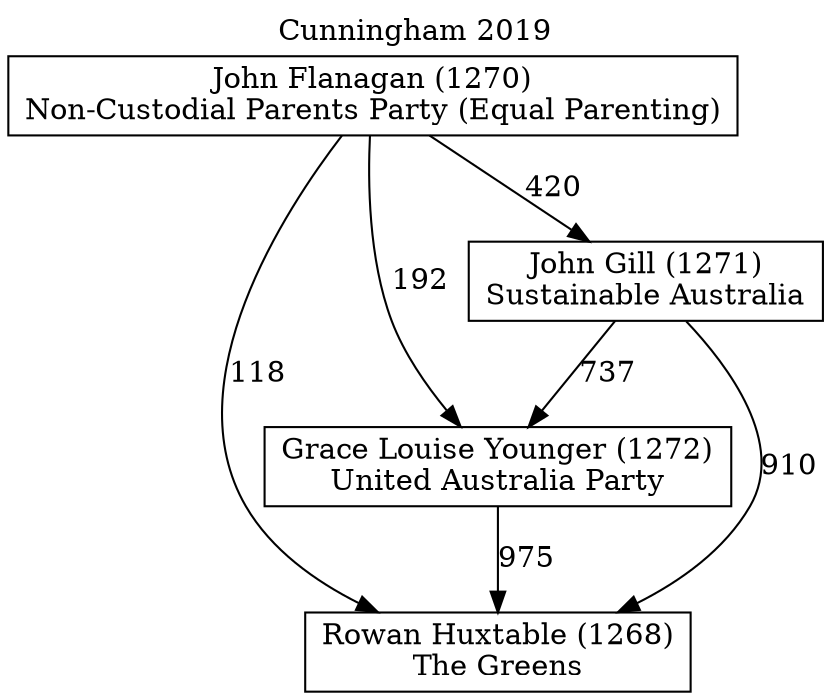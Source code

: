 // House preference flow
digraph "Rowan Huxtable (1268)_Cunningham_2019" {
	graph [label="Cunningham 2019" labelloc=t]
	node [shape=box]
	"Rowan Huxtable (1268)" [label="Rowan Huxtable (1268)
The Greens"]
	"Grace Louise Younger (1272)" [label="Grace Louise Younger (1272)
United Australia Party"]
	"John Gill (1271)" [label="John Gill (1271)
Sustainable Australia"]
	"John Flanagan (1270)" [label="John Flanagan (1270)
Non-Custodial Parents Party (Equal Parenting)"]
	"Rowan Huxtable (1268)" [label="Rowan Huxtable (1268)
The Greens"]
	"John Gill (1271)" [label="John Gill (1271)
Sustainable Australia"]
	"John Flanagan (1270)" [label="John Flanagan (1270)
Non-Custodial Parents Party (Equal Parenting)"]
	"Rowan Huxtable (1268)" [label="Rowan Huxtable (1268)
The Greens"]
	"John Flanagan (1270)" [label="John Flanagan (1270)
Non-Custodial Parents Party (Equal Parenting)"]
	"John Flanagan (1270)" [label="John Flanagan (1270)
Non-Custodial Parents Party (Equal Parenting)"]
	"John Gill (1271)" [label="John Gill (1271)
Sustainable Australia"]
	"John Flanagan (1270)" [label="John Flanagan (1270)
Non-Custodial Parents Party (Equal Parenting)"]
	"John Flanagan (1270)" [label="John Flanagan (1270)
Non-Custodial Parents Party (Equal Parenting)"]
	"Grace Louise Younger (1272)" [label="Grace Louise Younger (1272)
United Australia Party"]
	"John Gill (1271)" [label="John Gill (1271)
Sustainable Australia"]
	"John Flanagan (1270)" [label="John Flanagan (1270)
Non-Custodial Parents Party (Equal Parenting)"]
	"Grace Louise Younger (1272)" [label="Grace Louise Younger (1272)
United Australia Party"]
	"John Flanagan (1270)" [label="John Flanagan (1270)
Non-Custodial Parents Party (Equal Parenting)"]
	"John Flanagan (1270)" [label="John Flanagan (1270)
Non-Custodial Parents Party (Equal Parenting)"]
	"John Gill (1271)" [label="John Gill (1271)
Sustainable Australia"]
	"John Flanagan (1270)" [label="John Flanagan (1270)
Non-Custodial Parents Party (Equal Parenting)"]
	"John Flanagan (1270)" [label="John Flanagan (1270)
Non-Custodial Parents Party (Equal Parenting)"]
	"Grace Louise Younger (1272)" -> "Rowan Huxtable (1268)" [label=975]
	"John Gill (1271)" -> "Grace Louise Younger (1272)" [label=737]
	"John Flanagan (1270)" -> "John Gill (1271)" [label=420]
	"John Gill (1271)" -> "Rowan Huxtable (1268)" [label=910]
	"John Flanagan (1270)" -> "Rowan Huxtable (1268)" [label=118]
	"John Flanagan (1270)" -> "Grace Louise Younger (1272)" [label=192]
}
